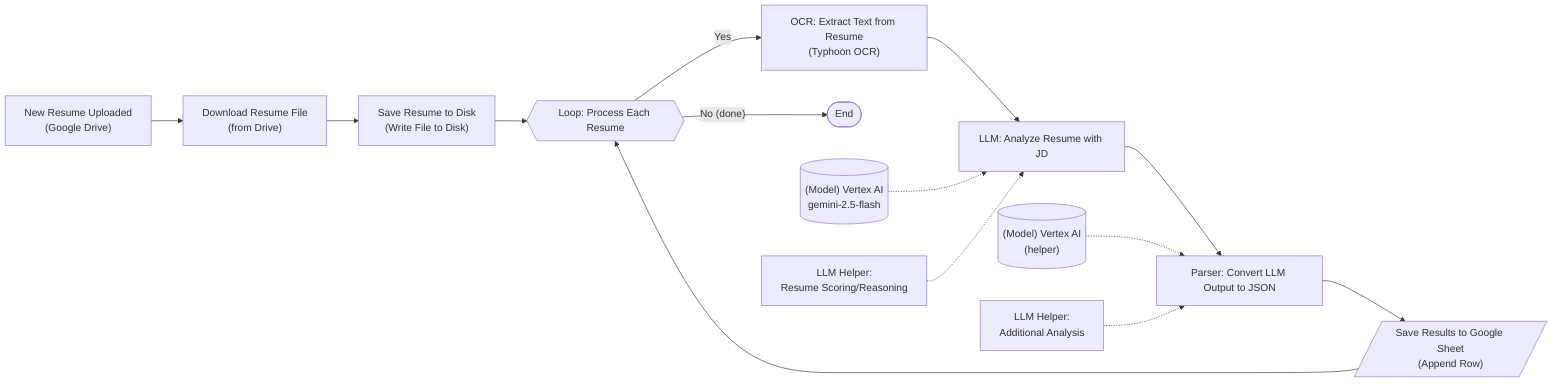 flowchart LR
  %% Main pipeline
  T["New Resume Uploaded<br/>(Google Drive)"] --> D["Download Resume File<br/>(from Drive)"]
  D --> W["Save Resume to Disk<br/>(Write File to Disk)"]
  W --> L{{"Loop: Process Each Resume"}}
  L -- "Yes" --> O["OCR: Extract Text from Resume<br/>(Typhoon OCR)"]
  O --> C["LLM: Analyze Resume with JD"]
  C --> P["Parser: Convert LLM Output to JSON"]
  P --> S[/"Save Results to Google Sheet<br/>(Append Row)"/]
  S --> L
  L -- "No (done)" --> E([End])

  %% Optional helpers / dependencies (dotted lines)
  LM1[("(Model) Vertex AI<br/>gemini-2.5-flash")] -.-> C
  H1["LLM Helper:<br/>Resume Scoring/Reasoning"] -.-> C
  LM2[("(Model) Vertex AI<br/>(helper)")] -.-> P
  H2["LLM Helper:<br/>Additional Analysis"] -.-> P